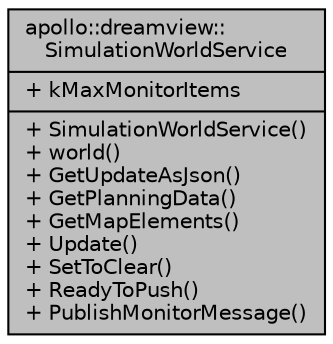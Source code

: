 digraph "apollo::dreamview::SimulationWorldService"
{
  edge [fontname="Helvetica",fontsize="10",labelfontname="Helvetica",labelfontsize="10"];
  node [fontname="Helvetica",fontsize="10",shape=record];
  Node1 [label="{apollo::dreamview::\lSimulationWorldService\n|+ kMaxMonitorItems\l|+ SimulationWorldService()\l+ world()\l+ GetUpdateAsJson()\l+ GetPlanningData()\l+ GetMapElements()\l+ Update()\l+ SetToClear()\l+ ReadyToPush()\l+ PublishMonitorMessage()\l}",height=0.2,width=0.4,color="black", fillcolor="grey75", style="filled" fontcolor="black"];
}
